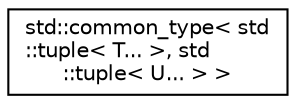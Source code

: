 digraph "Graphical Class Hierarchy"
{
 // LATEX_PDF_SIZE
  edge [fontname="Helvetica",fontsize="10",labelfontname="Helvetica",labelfontsize="10"];
  node [fontname="Helvetica",fontsize="10",shape=record];
  rankdir="LR";
  Node0 [label="std::common_type\< std\l::tuple\< T... \>, std\l::tuple\< U... \> \>",height=0.2,width=0.4,color="black", fillcolor="white", style="filled",URL="$structstd_1_1common__type_3_01std_1_1tuple_3_01_t_8_8_8_01_4_00_01std_1_1tuple_3_01_u_8_8_8_01_4_01_4.html",tooltip=" "];
}
